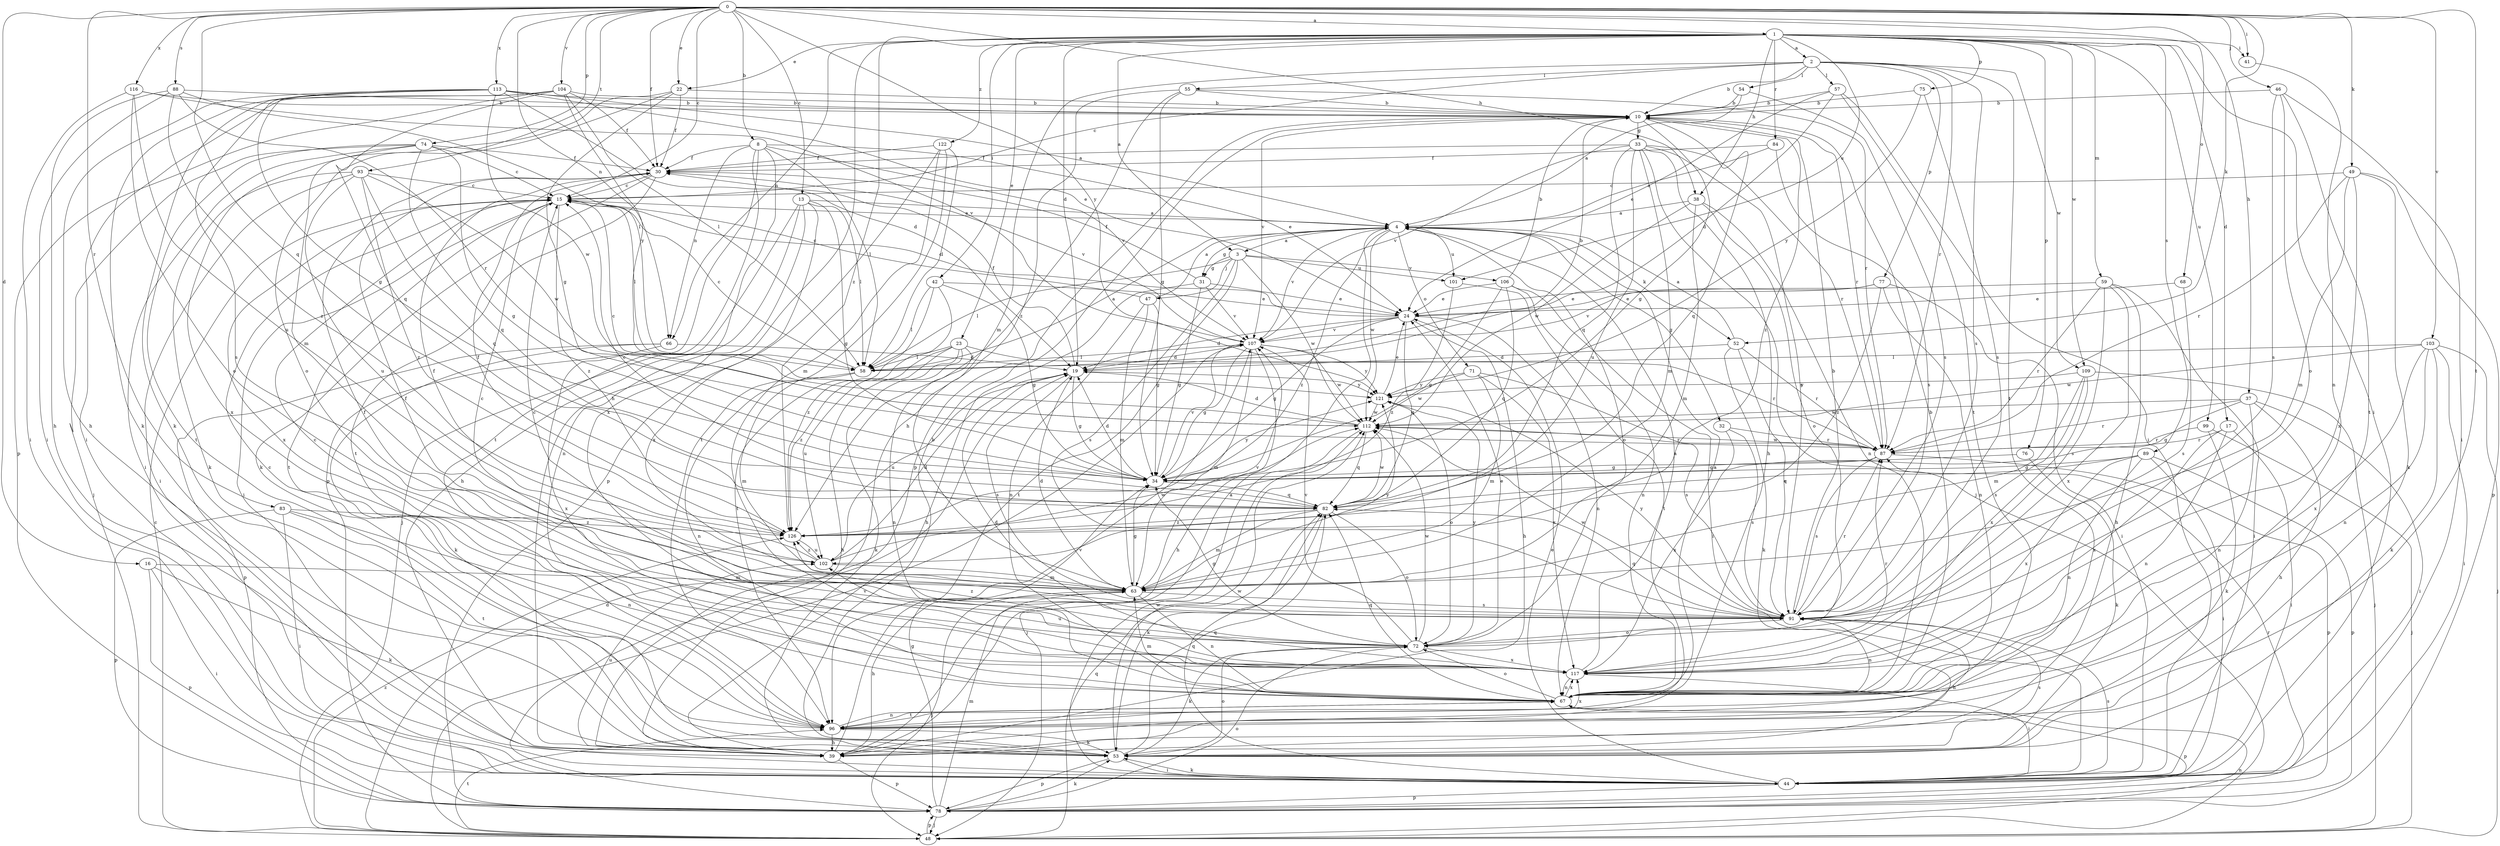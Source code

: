 strict digraph  {
0;
1;
2;
3;
4;
8;
10;
13;
15;
16;
17;
19;
22;
23;
24;
30;
31;
32;
33;
34;
37;
38;
39;
41;
42;
44;
46;
47;
48;
49;
52;
53;
54;
55;
57;
58;
59;
63;
66;
67;
68;
71;
72;
74;
75;
76;
77;
78;
82;
83;
84;
87;
88;
89;
91;
93;
96;
99;
101;
102;
103;
104;
106;
107;
109;
112;
113;
116;
117;
121;
122;
126;
0 -> 1  [label=a];
0 -> 8  [label=b];
0 -> 13  [label=c];
0 -> 15  [label=c];
0 -> 16  [label=d];
0 -> 22  [label=e];
0 -> 30  [label=f];
0 -> 37  [label=h];
0 -> 38  [label=h];
0 -> 41  [label=i];
0 -> 46  [label=j];
0 -> 49  [label=k];
0 -> 52  [label=k];
0 -> 66  [label=n];
0 -> 68  [label=o];
0 -> 74  [label=p];
0 -> 82  [label=q];
0 -> 83  [label=r];
0 -> 88  [label=s];
0 -> 93  [label=t];
0 -> 96  [label=t];
0 -> 103  [label=v];
0 -> 104  [label=v];
0 -> 113  [label=x];
0 -> 116  [label=x];
0 -> 121  [label=y];
1 -> 2  [label=a];
1 -> 3  [label=a];
1 -> 17  [label=d];
1 -> 19  [label=d];
1 -> 22  [label=e];
1 -> 23  [label=e];
1 -> 38  [label=h];
1 -> 39  [label=h];
1 -> 41  [label=i];
1 -> 42  [label=i];
1 -> 44  [label=i];
1 -> 59  [label=m];
1 -> 66  [label=n];
1 -> 75  [label=p];
1 -> 76  [label=p];
1 -> 84  [label=r];
1 -> 89  [label=s];
1 -> 99  [label=u];
1 -> 101  [label=u];
1 -> 109  [label=w];
1 -> 122  [label=z];
1 -> 126  [label=z];
2 -> 10  [label=b];
2 -> 15  [label=c];
2 -> 54  [label=l];
2 -> 55  [label=l];
2 -> 57  [label=l];
2 -> 63  [label=m];
2 -> 77  [label=p];
2 -> 87  [label=r];
2 -> 91  [label=s];
2 -> 96  [label=t];
2 -> 109  [label=w];
3 -> 31  [label=g];
3 -> 47  [label=j];
3 -> 58  [label=l];
3 -> 91  [label=s];
3 -> 96  [label=t];
3 -> 101  [label=u];
3 -> 106  [label=v];
3 -> 112  [label=w];
4 -> 3  [label=a];
4 -> 31  [label=g];
4 -> 32  [label=g];
4 -> 52  [label=k];
4 -> 71  [label=o];
4 -> 72  [label=o];
4 -> 101  [label=u];
4 -> 107  [label=v];
4 -> 112  [label=w];
4 -> 126  [label=z];
8 -> 24  [label=e];
8 -> 30  [label=f];
8 -> 58  [label=l];
8 -> 66  [label=n];
8 -> 78  [label=p];
8 -> 96  [label=t];
8 -> 107  [label=v];
8 -> 117  [label=x];
10 -> 33  [label=g];
10 -> 34  [label=g];
10 -> 78  [label=p];
10 -> 82  [label=q];
10 -> 87  [label=r];
10 -> 107  [label=v];
10 -> 126  [label=z];
13 -> 4  [label=a];
13 -> 34  [label=g];
13 -> 39  [label=h];
13 -> 48  [label=j];
13 -> 58  [label=l];
13 -> 67  [label=n];
13 -> 117  [label=x];
15 -> 4  [label=a];
15 -> 44  [label=i];
15 -> 58  [label=l];
15 -> 96  [label=t];
15 -> 117  [label=x];
15 -> 126  [label=z];
16 -> 44  [label=i];
16 -> 53  [label=k];
16 -> 63  [label=m];
16 -> 78  [label=p];
17 -> 44  [label=i];
17 -> 67  [label=n];
17 -> 87  [label=r];
17 -> 117  [label=x];
19 -> 30  [label=f];
19 -> 34  [label=g];
19 -> 91  [label=s];
19 -> 102  [label=u];
19 -> 121  [label=y];
22 -> 10  [label=b];
22 -> 30  [label=f];
22 -> 34  [label=g];
22 -> 63  [label=m];
22 -> 72  [label=o];
23 -> 39  [label=h];
23 -> 53  [label=k];
23 -> 58  [label=l];
23 -> 67  [label=n];
23 -> 87  [label=r];
23 -> 102  [label=u];
23 -> 126  [label=z];
24 -> 15  [label=c];
24 -> 19  [label=d];
24 -> 34  [label=g];
24 -> 39  [label=h];
24 -> 67  [label=n];
24 -> 82  [label=q];
24 -> 107  [label=v];
30 -> 15  [label=c];
30 -> 53  [label=k];
30 -> 96  [label=t];
30 -> 107  [label=v];
31 -> 24  [label=e];
31 -> 30  [label=f];
31 -> 34  [label=g];
31 -> 39  [label=h];
31 -> 107  [label=v];
32 -> 87  [label=r];
32 -> 91  [label=s];
32 -> 117  [label=x];
33 -> 30  [label=f];
33 -> 39  [label=h];
33 -> 48  [label=j];
33 -> 63  [label=m];
33 -> 82  [label=q];
33 -> 87  [label=r];
33 -> 91  [label=s];
33 -> 102  [label=u];
33 -> 107  [label=v];
34 -> 19  [label=d];
34 -> 82  [label=q];
34 -> 107  [label=v];
34 -> 121  [label=y];
37 -> 34  [label=g];
37 -> 39  [label=h];
37 -> 44  [label=i];
37 -> 67  [label=n];
37 -> 87  [label=r];
37 -> 112  [label=w];
38 -> 4  [label=a];
38 -> 63  [label=m];
38 -> 67  [label=n];
38 -> 72  [label=o];
38 -> 112  [label=w];
39 -> 4  [label=a];
39 -> 78  [label=p];
39 -> 102  [label=u];
39 -> 107  [label=v];
41 -> 67  [label=n];
42 -> 24  [label=e];
42 -> 34  [label=g];
42 -> 58  [label=l];
42 -> 96  [label=t];
42 -> 126  [label=z];
44 -> 24  [label=e];
44 -> 53  [label=k];
44 -> 78  [label=p];
44 -> 82  [label=q];
44 -> 91  [label=s];
44 -> 112  [label=w];
46 -> 10  [label=b];
46 -> 44  [label=i];
46 -> 72  [label=o];
46 -> 91  [label=s];
46 -> 96  [label=t];
47 -> 4  [label=a];
47 -> 15  [label=c];
47 -> 34  [label=g];
47 -> 63  [label=m];
47 -> 67  [label=n];
48 -> 15  [label=c];
48 -> 19  [label=d];
48 -> 67  [label=n];
48 -> 78  [label=p];
48 -> 82  [label=q];
48 -> 96  [label=t];
48 -> 107  [label=v];
48 -> 126  [label=z];
49 -> 15  [label=c];
49 -> 53  [label=k];
49 -> 63  [label=m];
49 -> 78  [label=p];
49 -> 87  [label=r];
49 -> 117  [label=x];
52 -> 4  [label=a];
52 -> 19  [label=d];
52 -> 53  [label=k];
52 -> 87  [label=r];
52 -> 91  [label=s];
53 -> 10  [label=b];
53 -> 44  [label=i];
53 -> 72  [label=o];
53 -> 78  [label=p];
53 -> 82  [label=q];
53 -> 91  [label=s];
53 -> 112  [label=w];
54 -> 4  [label=a];
54 -> 10  [label=b];
54 -> 91  [label=s];
55 -> 10  [label=b];
55 -> 34  [label=g];
55 -> 39  [label=h];
55 -> 87  [label=r];
55 -> 126  [label=z];
57 -> 10  [label=b];
57 -> 19  [label=d];
57 -> 24  [label=e];
57 -> 44  [label=i];
57 -> 96  [label=t];
58 -> 4  [label=a];
58 -> 10  [label=b];
58 -> 15  [label=c];
58 -> 63  [label=m];
58 -> 67  [label=n];
59 -> 24  [label=e];
59 -> 39  [label=h];
59 -> 44  [label=i];
59 -> 87  [label=r];
59 -> 91  [label=s];
59 -> 117  [label=x];
63 -> 15  [label=c];
63 -> 19  [label=d];
63 -> 34  [label=g];
63 -> 39  [label=h];
63 -> 48  [label=j];
63 -> 67  [label=n];
63 -> 91  [label=s];
63 -> 107  [label=v];
63 -> 121  [label=y];
66 -> 19  [label=d];
66 -> 53  [label=k];
66 -> 78  [label=p];
66 -> 117  [label=x];
67 -> 4  [label=a];
67 -> 10  [label=b];
67 -> 63  [label=m];
67 -> 72  [label=o];
67 -> 78  [label=p];
67 -> 82  [label=q];
67 -> 96  [label=t];
67 -> 117  [label=x];
68 -> 24  [label=e];
68 -> 91  [label=s];
71 -> 63  [label=m];
71 -> 91  [label=s];
71 -> 112  [label=w];
71 -> 117  [label=x];
71 -> 121  [label=y];
72 -> 24  [label=e];
72 -> 30  [label=f];
72 -> 34  [label=g];
72 -> 53  [label=k];
72 -> 107  [label=v];
72 -> 112  [label=w];
72 -> 117  [label=x];
72 -> 121  [label=y];
72 -> 126  [label=z];
74 -> 15  [label=c];
74 -> 30  [label=f];
74 -> 34  [label=g];
74 -> 44  [label=i];
74 -> 48  [label=j];
74 -> 82  [label=q];
74 -> 96  [label=t];
74 -> 117  [label=x];
75 -> 10  [label=b];
75 -> 91  [label=s];
75 -> 121  [label=y];
76 -> 34  [label=g];
76 -> 53  [label=k];
77 -> 24  [label=e];
77 -> 44  [label=i];
77 -> 67  [label=n];
77 -> 107  [label=v];
77 -> 126  [label=z];
78 -> 34  [label=g];
78 -> 48  [label=j];
78 -> 53  [label=k];
78 -> 63  [label=m];
78 -> 72  [label=o];
78 -> 87  [label=r];
82 -> 15  [label=c];
82 -> 53  [label=k];
82 -> 63  [label=m];
82 -> 72  [label=o];
82 -> 112  [label=w];
82 -> 126  [label=z];
83 -> 44  [label=i];
83 -> 67  [label=n];
83 -> 78  [label=p];
83 -> 96  [label=t];
83 -> 126  [label=z];
84 -> 4  [label=a];
84 -> 30  [label=f];
84 -> 91  [label=s];
87 -> 34  [label=g];
87 -> 78  [label=p];
87 -> 91  [label=s];
87 -> 112  [label=w];
88 -> 10  [label=b];
88 -> 39  [label=h];
88 -> 44  [label=i];
88 -> 58  [label=l];
88 -> 87  [label=r];
88 -> 126  [label=z];
89 -> 34  [label=g];
89 -> 44  [label=i];
89 -> 67  [label=n];
89 -> 78  [label=p];
89 -> 82  [label=q];
89 -> 117  [label=x];
91 -> 10  [label=b];
91 -> 15  [label=c];
91 -> 30  [label=f];
91 -> 39  [label=h];
91 -> 67  [label=n];
91 -> 72  [label=o];
91 -> 82  [label=q];
91 -> 87  [label=r];
91 -> 112  [label=w];
91 -> 121  [label=y];
93 -> 15  [label=c];
93 -> 44  [label=i];
93 -> 53  [label=k];
93 -> 82  [label=q];
93 -> 102  [label=u];
93 -> 112  [label=w];
93 -> 126  [label=z];
96 -> 15  [label=c];
96 -> 39  [label=h];
96 -> 53  [label=k];
96 -> 67  [label=n];
96 -> 117  [label=x];
99 -> 48  [label=j];
99 -> 53  [label=k];
99 -> 87  [label=r];
101 -> 96  [label=t];
101 -> 126  [label=z];
102 -> 19  [label=d];
102 -> 30  [label=f];
102 -> 63  [label=m];
102 -> 112  [label=w];
102 -> 126  [label=z];
103 -> 44  [label=i];
103 -> 48  [label=j];
103 -> 53  [label=k];
103 -> 58  [label=l];
103 -> 67  [label=n];
103 -> 112  [label=w];
103 -> 117  [label=x];
104 -> 10  [label=b];
104 -> 30  [label=f];
104 -> 44  [label=i];
104 -> 53  [label=k];
104 -> 58  [label=l];
104 -> 78  [label=p];
104 -> 82  [label=q];
104 -> 121  [label=y];
106 -> 10  [label=b];
106 -> 24  [label=e];
106 -> 34  [label=g];
106 -> 44  [label=i];
106 -> 67  [label=n];
106 -> 82  [label=q];
107 -> 19  [label=d];
107 -> 34  [label=g];
107 -> 39  [label=h];
107 -> 58  [label=l];
107 -> 63  [label=m];
107 -> 112  [label=w];
107 -> 121  [label=y];
109 -> 48  [label=j];
109 -> 63  [label=m];
109 -> 91  [label=s];
109 -> 117  [label=x];
109 -> 121  [label=y];
112 -> 15  [label=c];
112 -> 19  [label=d];
112 -> 48  [label=j];
112 -> 82  [label=q];
112 -> 87  [label=r];
113 -> 4  [label=a];
113 -> 10  [label=b];
113 -> 19  [label=d];
113 -> 24  [label=e];
113 -> 34  [label=g];
113 -> 39  [label=h];
113 -> 53  [label=k];
113 -> 91  [label=s];
113 -> 112  [label=w];
116 -> 10  [label=b];
116 -> 44  [label=i];
116 -> 72  [label=o];
116 -> 102  [label=u];
116 -> 107  [label=v];
117 -> 4  [label=a];
117 -> 15  [label=c];
117 -> 19  [label=d];
117 -> 44  [label=i];
117 -> 67  [label=n];
117 -> 87  [label=r];
117 -> 102  [label=u];
121 -> 24  [label=e];
121 -> 72  [label=o];
121 -> 112  [label=w];
122 -> 30  [label=f];
122 -> 58  [label=l];
122 -> 63  [label=m];
122 -> 78  [label=p];
122 -> 96  [label=t];
126 -> 30  [label=f];
126 -> 102  [label=u];
}
